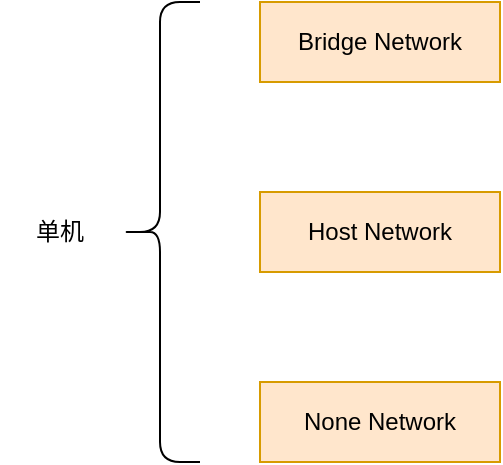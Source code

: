 <mxfile version="24.9.1">
  <diagram name="第 1 页" id="eIScZ-mBb7iN-LSXSZ1G">
    <mxGraphModel dx="869" dy="447" grid="0" gridSize="10" guides="1" tooltips="1" connect="1" arrows="1" fold="1" page="1" pageScale="1" pageWidth="827" pageHeight="1169" math="0" shadow="0">
      <root>
        <mxCell id="0" />
        <mxCell id="1" parent="0" />
        <mxCell id="f2kcYFRWaU27z6JYwc0v-2" value="" style="shape=curlyBracket;whiteSpace=wrap;html=1;rounded=1;labelPosition=left;verticalLabelPosition=middle;align=right;verticalAlign=middle;" vertex="1" parent="1">
          <mxGeometry x="200" y="100" width="40" height="230" as="geometry" />
        </mxCell>
        <mxCell id="f2kcYFRWaU27z6JYwc0v-4" value="单机" style="text;strokeColor=none;align=center;fillColor=none;html=1;verticalAlign=middle;whiteSpace=wrap;rounded=0;" vertex="1" parent="1">
          <mxGeometry x="140" y="200" width="60" height="30" as="geometry" />
        </mxCell>
        <mxCell id="f2kcYFRWaU27z6JYwc0v-9" value="Bridge Network" style="rounded=0;whiteSpace=wrap;html=1;fillColor=#ffe6cc;strokeColor=#d79b00;" vertex="1" parent="1">
          <mxGeometry x="270" y="100" width="120" height="40" as="geometry" />
        </mxCell>
        <mxCell id="f2kcYFRWaU27z6JYwc0v-10" value="Host Network" style="rounded=0;whiteSpace=wrap;html=1;fillColor=#ffe6cc;strokeColor=#d79b00;" vertex="1" parent="1">
          <mxGeometry x="270" y="195" width="120" height="40" as="geometry" />
        </mxCell>
        <mxCell id="f2kcYFRWaU27z6JYwc0v-11" value="None Network" style="rounded=0;whiteSpace=wrap;html=1;fillColor=#ffe6cc;strokeColor=#d79b00;" vertex="1" parent="1">
          <mxGeometry x="270" y="290" width="120" height="40" as="geometry" />
        </mxCell>
      </root>
    </mxGraphModel>
  </diagram>
</mxfile>

